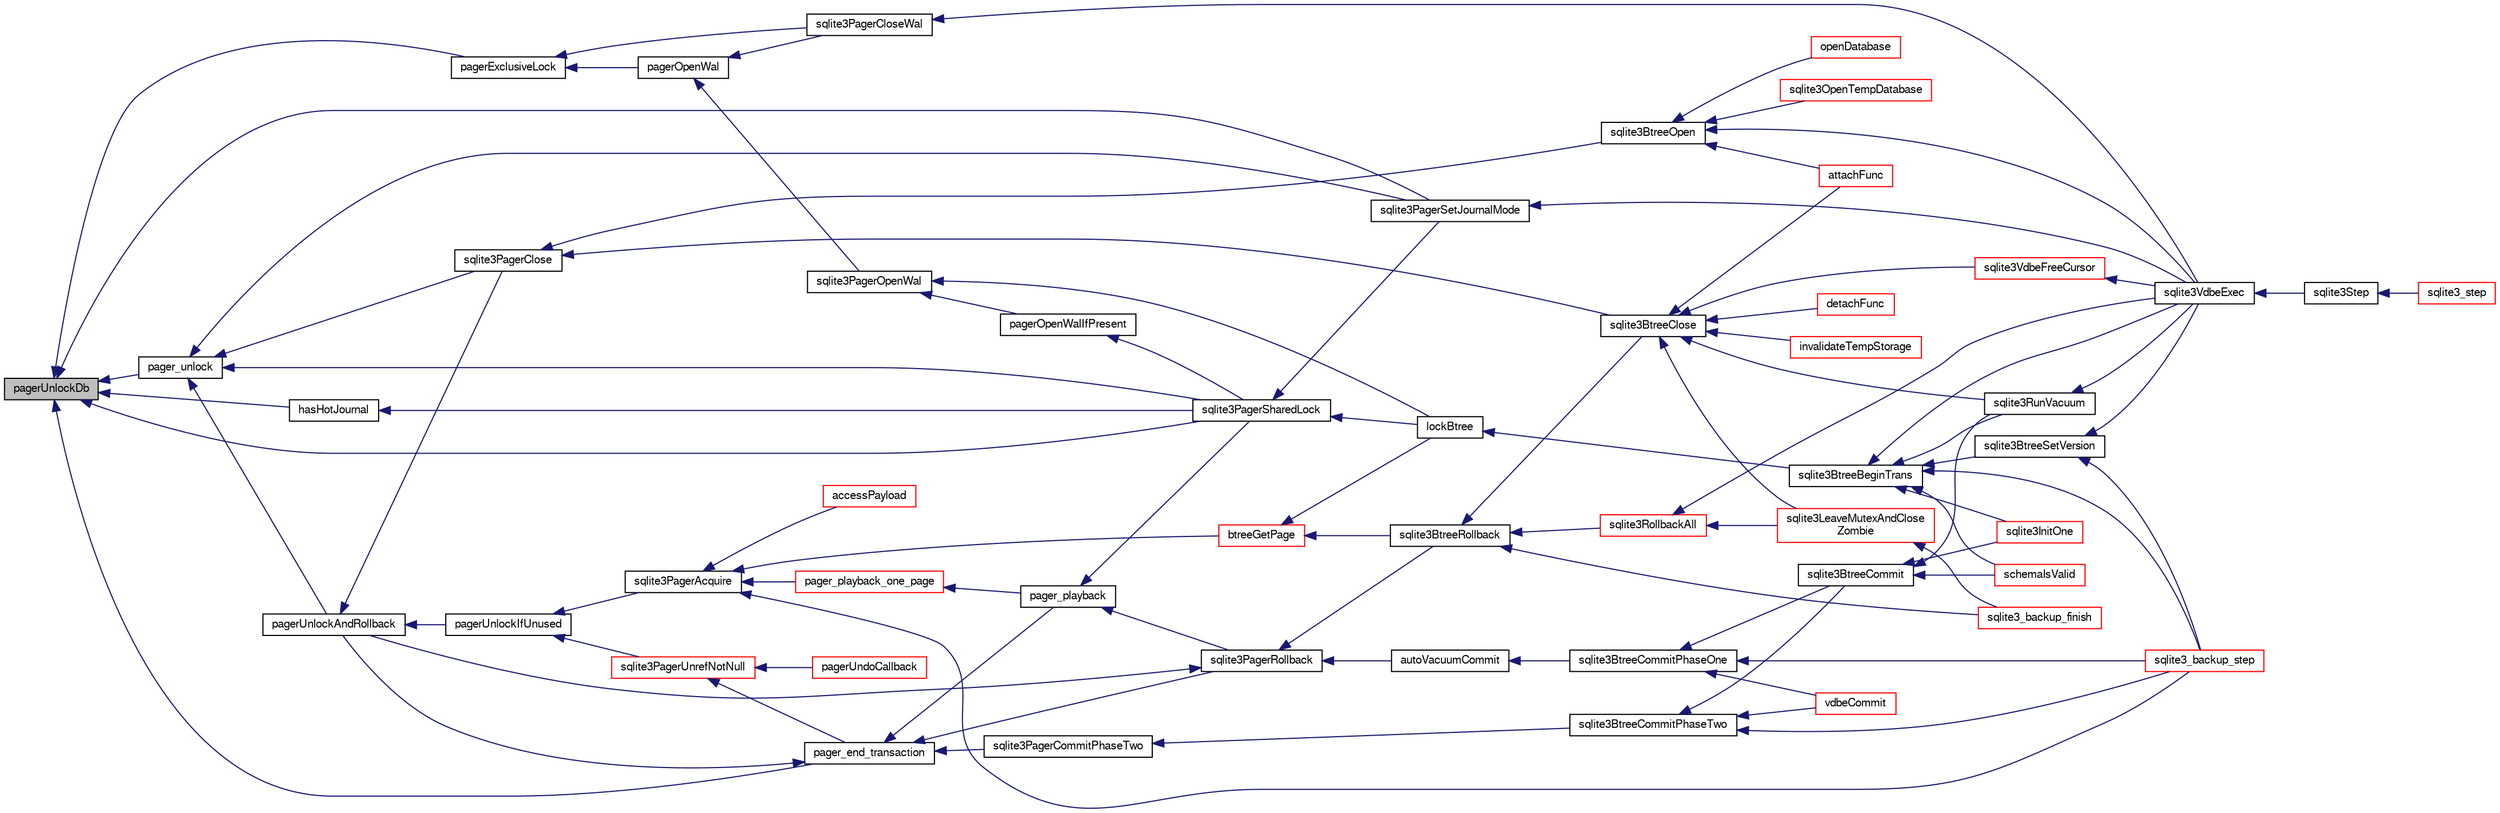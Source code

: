 digraph "pagerUnlockDb"
{
  edge [fontname="FreeSans",fontsize="10",labelfontname="FreeSans",labelfontsize="10"];
  node [fontname="FreeSans",fontsize="10",shape=record];
  rankdir="LR";
  Node208154 [label="pagerUnlockDb",height=0.2,width=0.4,color="black", fillcolor="grey75", style="filled", fontcolor="black"];
  Node208154 -> Node208155 [dir="back",color="midnightblue",fontsize="10",style="solid",fontname="FreeSans"];
  Node208155 [label="pager_unlock",height=0.2,width=0.4,color="black", fillcolor="white", style="filled",URL="$sqlite3_8c.html#a5b54bd09bd76fa68eb6310fbf9bbaf20"];
  Node208155 -> Node208156 [dir="back",color="midnightblue",fontsize="10",style="solid",fontname="FreeSans"];
  Node208156 [label="pagerUnlockAndRollback",height=0.2,width=0.4,color="black", fillcolor="white", style="filled",URL="$sqlite3_8c.html#a02d96b7bf62c3b13ba905d168914518c"];
  Node208156 -> Node208157 [dir="back",color="midnightblue",fontsize="10",style="solid",fontname="FreeSans"];
  Node208157 [label="sqlite3PagerClose",height=0.2,width=0.4,color="black", fillcolor="white", style="filled",URL="$sqlite3_8c.html#af94b1f96b60689fd09422cce2c85f53f"];
  Node208157 -> Node208158 [dir="back",color="midnightblue",fontsize="10",style="solid",fontname="FreeSans"];
  Node208158 [label="sqlite3BtreeOpen",height=0.2,width=0.4,color="black", fillcolor="white", style="filled",URL="$sqlite3_8c.html#a13dcb44dc34af6ce9d38de9c5aa975f9"];
  Node208158 -> Node208159 [dir="back",color="midnightblue",fontsize="10",style="solid",fontname="FreeSans"];
  Node208159 [label="sqlite3VdbeExec",height=0.2,width=0.4,color="black", fillcolor="white", style="filled",URL="$sqlite3_8c.html#a8ce40a614bdc56719c4d642b1e4dfb21"];
  Node208159 -> Node208160 [dir="back",color="midnightblue",fontsize="10",style="solid",fontname="FreeSans"];
  Node208160 [label="sqlite3Step",height=0.2,width=0.4,color="black", fillcolor="white", style="filled",URL="$sqlite3_8c.html#a3f2872e873e2758a4beedad1d5113554"];
  Node208160 -> Node208161 [dir="back",color="midnightblue",fontsize="10",style="solid",fontname="FreeSans"];
  Node208161 [label="sqlite3_step",height=0.2,width=0.4,color="red", fillcolor="white", style="filled",URL="$sqlite3_8h.html#ac1e491ce36b7471eb28387f7d3c74334"];
  Node208158 -> Node208187 [dir="back",color="midnightblue",fontsize="10",style="solid",fontname="FreeSans"];
  Node208187 [label="attachFunc",height=0.2,width=0.4,color="red", fillcolor="white", style="filled",URL="$sqlite3_8c.html#a69cb751a7da501b9a0aa37e0d7c3eaf7"];
  Node208158 -> Node208420 [dir="back",color="midnightblue",fontsize="10",style="solid",fontname="FreeSans"];
  Node208420 [label="sqlite3OpenTempDatabase",height=0.2,width=0.4,color="red", fillcolor="white", style="filled",URL="$sqlite3_8c.html#aaf3088380b731428b72d3b5777f93755"];
  Node208158 -> Node208394 [dir="back",color="midnightblue",fontsize="10",style="solid",fontname="FreeSans"];
  Node208394 [label="openDatabase",height=0.2,width=0.4,color="red", fillcolor="white", style="filled",URL="$sqlite3_8c.html#a6a9c3bc3a64234e863413f41db473758"];
  Node208157 -> Node208425 [dir="back",color="midnightblue",fontsize="10",style="solid",fontname="FreeSans"];
  Node208425 [label="sqlite3BtreeClose",height=0.2,width=0.4,color="black", fillcolor="white", style="filled",URL="$sqlite3_8c.html#a729b65009b66a99200496b09c124df01"];
  Node208425 -> Node208426 [dir="back",color="midnightblue",fontsize="10",style="solid",fontname="FreeSans"];
  Node208426 [label="sqlite3VdbeFreeCursor",height=0.2,width=0.4,color="red", fillcolor="white", style="filled",URL="$sqlite3_8c.html#a0f9084083e1d0639708934630f33d6ef"];
  Node208426 -> Node208159 [dir="back",color="midnightblue",fontsize="10",style="solid",fontname="FreeSans"];
  Node208425 -> Node208187 [dir="back",color="midnightblue",fontsize="10",style="solid",fontname="FreeSans"];
  Node208425 -> Node208374 [dir="back",color="midnightblue",fontsize="10",style="solid",fontname="FreeSans"];
  Node208374 [label="detachFunc",height=0.2,width=0.4,color="red", fillcolor="white", style="filled",URL="$sqlite3_8c.html#a2b3dd04cb87abd088926ab0082a60b77"];
  Node208425 -> Node208375 [dir="back",color="midnightblue",fontsize="10",style="solid",fontname="FreeSans"];
  Node208375 [label="invalidateTempStorage",height=0.2,width=0.4,color="red", fillcolor="white", style="filled",URL="$sqlite3_8c.html#a759777a1eb3c3e96a5af94932b39e69a"];
  Node208425 -> Node208345 [dir="back",color="midnightblue",fontsize="10",style="solid",fontname="FreeSans"];
  Node208345 [label="sqlite3RunVacuum",height=0.2,width=0.4,color="black", fillcolor="white", style="filled",URL="$sqlite3_8c.html#a5e83ddc7b3e7e8e79ad5d1fc92de1d2f"];
  Node208345 -> Node208159 [dir="back",color="midnightblue",fontsize="10",style="solid",fontname="FreeSans"];
  Node208425 -> Node208388 [dir="back",color="midnightblue",fontsize="10",style="solid",fontname="FreeSans"];
  Node208388 [label="sqlite3LeaveMutexAndClose\lZombie",height=0.2,width=0.4,color="red", fillcolor="white", style="filled",URL="$sqlite3_8c.html#afe3a37c29dcb0fe9fc15fe07a3976f59"];
  Node208388 -> Node208389 [dir="back",color="midnightblue",fontsize="10",style="solid",fontname="FreeSans"];
  Node208389 [label="sqlite3_backup_finish",height=0.2,width=0.4,color="red", fillcolor="white", style="filled",URL="$sqlite3_8h.html#a176857dd58d99be53b6d7305533e0048"];
  Node208156 -> Node208430 [dir="back",color="midnightblue",fontsize="10",style="solid",fontname="FreeSans"];
  Node208430 [label="pagerUnlockIfUnused",height=0.2,width=0.4,color="black", fillcolor="white", style="filled",URL="$sqlite3_8c.html#abf547f4276efb6f10262f7fde1e4d065"];
  Node208430 -> Node208431 [dir="back",color="midnightblue",fontsize="10",style="solid",fontname="FreeSans"];
  Node208431 [label="sqlite3PagerAcquire",height=0.2,width=0.4,color="black", fillcolor="white", style="filled",URL="$sqlite3_8c.html#a22a53daafd2bd778cda390312651f994"];
  Node208431 -> Node208432 [dir="back",color="midnightblue",fontsize="10",style="solid",fontname="FreeSans"];
  Node208432 [label="pager_playback_one_page",height=0.2,width=0.4,color="red", fillcolor="white", style="filled",URL="$sqlite3_8c.html#adfca1dee9939482792fe2b4ed982d00e"];
  Node208432 -> Node208433 [dir="back",color="midnightblue",fontsize="10",style="solid",fontname="FreeSans"];
  Node208433 [label="pager_playback",height=0.2,width=0.4,color="black", fillcolor="white", style="filled",URL="$sqlite3_8c.html#a9d9a750a9fc76eb4b668c8a16b164a65"];
  Node208433 -> Node208434 [dir="back",color="midnightblue",fontsize="10",style="solid",fontname="FreeSans"];
  Node208434 [label="sqlite3PagerSharedLock",height=0.2,width=0.4,color="black", fillcolor="white", style="filled",URL="$sqlite3_8c.html#a58c197b629fb6eaacf96c7add57c70df"];
  Node208434 -> Node208435 [dir="back",color="midnightblue",fontsize="10",style="solid",fontname="FreeSans"];
  Node208435 [label="sqlite3PagerSetJournalMode",height=0.2,width=0.4,color="black", fillcolor="white", style="filled",URL="$sqlite3_8c.html#afb929a0a4553cda84de16180ddbd09f7"];
  Node208435 -> Node208159 [dir="back",color="midnightblue",fontsize="10",style="solid",fontname="FreeSans"];
  Node208434 -> Node208436 [dir="back",color="midnightblue",fontsize="10",style="solid",fontname="FreeSans"];
  Node208436 [label="lockBtree",height=0.2,width=0.4,color="black", fillcolor="white", style="filled",URL="$sqlite3_8c.html#a5b808194d3178be15705a420265cee9d"];
  Node208436 -> Node208437 [dir="back",color="midnightblue",fontsize="10",style="solid",fontname="FreeSans"];
  Node208437 [label="sqlite3BtreeBeginTrans",height=0.2,width=0.4,color="black", fillcolor="white", style="filled",URL="$sqlite3_8c.html#a52d6706df15c67c22aa7d0e290c16bf5"];
  Node208437 -> Node208438 [dir="back",color="midnightblue",fontsize="10",style="solid",fontname="FreeSans"];
  Node208438 [label="sqlite3BtreeSetVersion",height=0.2,width=0.4,color="black", fillcolor="white", style="filled",URL="$sqlite3_8c.html#a2db3061b5c557699a47415ca0342ba01"];
  Node208438 -> Node208372 [dir="back",color="midnightblue",fontsize="10",style="solid",fontname="FreeSans"];
  Node208372 [label="sqlite3_backup_step",height=0.2,width=0.4,color="red", fillcolor="white", style="filled",URL="$sqlite3_8h.html#a1699b75e98d082eebc465a9e64c35269"];
  Node208438 -> Node208159 [dir="back",color="midnightblue",fontsize="10",style="solid",fontname="FreeSans"];
  Node208437 -> Node208372 [dir="back",color="midnightblue",fontsize="10",style="solid",fontname="FreeSans"];
  Node208437 -> Node208159 [dir="back",color="midnightblue",fontsize="10",style="solid",fontname="FreeSans"];
  Node208437 -> Node208185 [dir="back",color="midnightblue",fontsize="10",style="solid",fontname="FreeSans"];
  Node208185 [label="sqlite3InitOne",height=0.2,width=0.4,color="red", fillcolor="white", style="filled",URL="$sqlite3_8c.html#ac4318b25df65269906b0379251fe9b85"];
  Node208437 -> Node208370 [dir="back",color="midnightblue",fontsize="10",style="solid",fontname="FreeSans"];
  Node208370 [label="schemaIsValid",height=0.2,width=0.4,color="red", fillcolor="white", style="filled",URL="$sqlite3_8c.html#a7c466fe28e7ca6f46b8bf72c46d9738d"];
  Node208437 -> Node208345 [dir="back",color="midnightblue",fontsize="10",style="solid",fontname="FreeSans"];
  Node208433 -> Node208439 [dir="back",color="midnightblue",fontsize="10",style="solid",fontname="FreeSans"];
  Node208439 [label="sqlite3PagerRollback",height=0.2,width=0.4,color="black", fillcolor="white", style="filled",URL="$sqlite3_8c.html#afdd2ecbb97b7a716892ff6bd10c7dfd0"];
  Node208439 -> Node208156 [dir="back",color="midnightblue",fontsize="10",style="solid",fontname="FreeSans"];
  Node208439 -> Node208440 [dir="back",color="midnightblue",fontsize="10",style="solid",fontname="FreeSans"];
  Node208440 [label="autoVacuumCommit",height=0.2,width=0.4,color="black", fillcolor="white", style="filled",URL="$sqlite3_8c.html#a809d22c6311135ae3048adf41febaef0"];
  Node208440 -> Node208441 [dir="back",color="midnightblue",fontsize="10",style="solid",fontname="FreeSans"];
  Node208441 [label="sqlite3BtreeCommitPhaseOne",height=0.2,width=0.4,color="black", fillcolor="white", style="filled",URL="$sqlite3_8c.html#ae266cba101e64ad99a166f237532e262"];
  Node208441 -> Node208442 [dir="back",color="midnightblue",fontsize="10",style="solid",fontname="FreeSans"];
  Node208442 [label="sqlite3BtreeCommit",height=0.2,width=0.4,color="black", fillcolor="white", style="filled",URL="$sqlite3_8c.html#a8e56ab314556935f9f73080147d26419"];
  Node208442 -> Node208185 [dir="back",color="midnightblue",fontsize="10",style="solid",fontname="FreeSans"];
  Node208442 -> Node208370 [dir="back",color="midnightblue",fontsize="10",style="solid",fontname="FreeSans"];
  Node208442 -> Node208345 [dir="back",color="midnightblue",fontsize="10",style="solid",fontname="FreeSans"];
  Node208441 -> Node208372 [dir="back",color="midnightblue",fontsize="10",style="solid",fontname="FreeSans"];
  Node208441 -> Node208443 [dir="back",color="midnightblue",fontsize="10",style="solid",fontname="FreeSans"];
  Node208443 [label="vdbeCommit",height=0.2,width=0.4,color="red", fillcolor="white", style="filled",URL="$sqlite3_8c.html#a5d7f1e0625451b987728f600cfe1b92d"];
  Node208439 -> Node208444 [dir="back",color="midnightblue",fontsize="10",style="solid",fontname="FreeSans"];
  Node208444 [label="sqlite3BtreeRollback",height=0.2,width=0.4,color="black", fillcolor="white", style="filled",URL="$sqlite3_8c.html#a317473acdafdd688385c8954f09de186"];
  Node208444 -> Node208425 [dir="back",color="midnightblue",fontsize="10",style="solid",fontname="FreeSans"];
  Node208444 -> Node208389 [dir="back",color="midnightblue",fontsize="10",style="solid",fontname="FreeSans"];
  Node208444 -> Node208377 [dir="back",color="midnightblue",fontsize="10",style="solid",fontname="FreeSans"];
  Node208377 [label="sqlite3RollbackAll",height=0.2,width=0.4,color="red", fillcolor="white", style="filled",URL="$sqlite3_8c.html#ad902dd388d73208539f557962e3fe6bb"];
  Node208377 -> Node208159 [dir="back",color="midnightblue",fontsize="10",style="solid",fontname="FreeSans"];
  Node208377 -> Node208388 [dir="back",color="midnightblue",fontsize="10",style="solid",fontname="FreeSans"];
  Node208431 -> Node208449 [dir="back",color="midnightblue",fontsize="10",style="solid",fontname="FreeSans"];
  Node208449 [label="btreeGetPage",height=0.2,width=0.4,color="red", fillcolor="white", style="filled",URL="$sqlite3_8c.html#ac59679e30ceb0190614fbd19a7feb6de"];
  Node208449 -> Node208436 [dir="back",color="midnightblue",fontsize="10",style="solid",fontname="FreeSans"];
  Node208449 -> Node208444 [dir="back",color="midnightblue",fontsize="10",style="solid",fontname="FreeSans"];
  Node208431 -> Node208485 [dir="back",color="midnightblue",fontsize="10",style="solid",fontname="FreeSans"];
  Node208485 [label="accessPayload",height=0.2,width=0.4,color="red", fillcolor="white", style="filled",URL="$sqlite3_8c.html#acf70e6d3cb6afd54d677b3dffb6959d2"];
  Node208431 -> Node208372 [dir="back",color="midnightblue",fontsize="10",style="solid",fontname="FreeSans"];
  Node208430 -> Node208504 [dir="back",color="midnightblue",fontsize="10",style="solid",fontname="FreeSans"];
  Node208504 [label="sqlite3PagerUnrefNotNull",height=0.2,width=0.4,color="red", fillcolor="white", style="filled",URL="$sqlite3_8c.html#a4b314f96f09f5c68c94672e420e31ab9"];
  Node208504 -> Node208505 [dir="back",color="midnightblue",fontsize="10",style="solid",fontname="FreeSans"];
  Node208505 [label="pager_end_transaction",height=0.2,width=0.4,color="black", fillcolor="white", style="filled",URL="$sqlite3_8c.html#a0814e2cfab386b1e3ba74528870339fe"];
  Node208505 -> Node208156 [dir="back",color="midnightblue",fontsize="10",style="solid",fontname="FreeSans"];
  Node208505 -> Node208433 [dir="back",color="midnightblue",fontsize="10",style="solid",fontname="FreeSans"];
  Node208505 -> Node208506 [dir="back",color="midnightblue",fontsize="10",style="solid",fontname="FreeSans"];
  Node208506 [label="sqlite3PagerCommitPhaseTwo",height=0.2,width=0.4,color="black", fillcolor="white", style="filled",URL="$sqlite3_8c.html#a18af1df44bbc3ae598f0559f6fc5861e"];
  Node208506 -> Node208507 [dir="back",color="midnightblue",fontsize="10",style="solid",fontname="FreeSans"];
  Node208507 [label="sqlite3BtreeCommitPhaseTwo",height=0.2,width=0.4,color="black", fillcolor="white", style="filled",URL="$sqlite3_8c.html#a84764f43cb4ca50bcac1fc674e8d6dd9"];
  Node208507 -> Node208442 [dir="back",color="midnightblue",fontsize="10",style="solid",fontname="FreeSans"];
  Node208507 -> Node208372 [dir="back",color="midnightblue",fontsize="10",style="solid",fontname="FreeSans"];
  Node208507 -> Node208443 [dir="back",color="midnightblue",fontsize="10",style="solid",fontname="FreeSans"];
  Node208505 -> Node208439 [dir="back",color="midnightblue",fontsize="10",style="solid",fontname="FreeSans"];
  Node208504 -> Node208508 [dir="back",color="midnightblue",fontsize="10",style="solid",fontname="FreeSans"];
  Node208508 [label="pagerUndoCallback",height=0.2,width=0.4,color="red", fillcolor="white", style="filled",URL="$sqlite3_8c.html#aca578b7eaed97dbbc2219eb67e1de24f"];
  Node208155 -> Node208157 [dir="back",color="midnightblue",fontsize="10",style="solid",fontname="FreeSans"];
  Node208155 -> Node208434 [dir="back",color="midnightblue",fontsize="10",style="solid",fontname="FreeSans"];
  Node208155 -> Node208435 [dir="back",color="midnightblue",fontsize="10",style="solid",fontname="FreeSans"];
  Node208154 -> Node208505 [dir="back",color="midnightblue",fontsize="10",style="solid",fontname="FreeSans"];
  Node208154 -> Node208542 [dir="back",color="midnightblue",fontsize="10",style="solid",fontname="FreeSans"];
  Node208542 [label="hasHotJournal",height=0.2,width=0.4,color="black", fillcolor="white", style="filled",URL="$sqlite3_8c.html#a875dc699b7a0e8ab6ba19170e5096d5e"];
  Node208542 -> Node208434 [dir="back",color="midnightblue",fontsize="10",style="solid",fontname="FreeSans"];
  Node208154 -> Node208434 [dir="back",color="midnightblue",fontsize="10",style="solid",fontname="FreeSans"];
  Node208154 -> Node208435 [dir="back",color="midnightblue",fontsize="10",style="solid",fontname="FreeSans"];
  Node208154 -> Node208543 [dir="back",color="midnightblue",fontsize="10",style="solid",fontname="FreeSans"];
  Node208543 [label="pagerExclusiveLock",height=0.2,width=0.4,color="black", fillcolor="white", style="filled",URL="$sqlite3_8c.html#a7f978cc8af52489d388024ebf2b88112"];
  Node208543 -> Node208544 [dir="back",color="midnightblue",fontsize="10",style="solid",fontname="FreeSans"];
  Node208544 [label="pagerOpenWal",height=0.2,width=0.4,color="black", fillcolor="white", style="filled",URL="$sqlite3_8c.html#acb6f84b34748805df0403a052d18eaf1"];
  Node208544 -> Node208545 [dir="back",color="midnightblue",fontsize="10",style="solid",fontname="FreeSans"];
  Node208545 [label="sqlite3PagerOpenWal",height=0.2,width=0.4,color="black", fillcolor="white", style="filled",URL="$sqlite3_8c.html#a5e4116ab2def31c2c36e557fc6811d0d"];
  Node208545 -> Node208546 [dir="back",color="midnightblue",fontsize="10",style="solid",fontname="FreeSans"];
  Node208546 [label="pagerOpenWalIfPresent",height=0.2,width=0.4,color="black", fillcolor="white", style="filled",URL="$sqlite3_8c.html#a53aeec46642c01ab2de938e8bd00b0e3"];
  Node208546 -> Node208434 [dir="back",color="midnightblue",fontsize="10",style="solid",fontname="FreeSans"];
  Node208545 -> Node208436 [dir="back",color="midnightblue",fontsize="10",style="solid",fontname="FreeSans"];
  Node208544 -> Node208547 [dir="back",color="midnightblue",fontsize="10",style="solid",fontname="FreeSans"];
  Node208547 [label="sqlite3PagerCloseWal",height=0.2,width=0.4,color="black", fillcolor="white", style="filled",URL="$sqlite3_8c.html#ac62d7d3d29214a7cad25fdd88e7c7a74"];
  Node208547 -> Node208159 [dir="back",color="midnightblue",fontsize="10",style="solid",fontname="FreeSans"];
  Node208543 -> Node208547 [dir="back",color="midnightblue",fontsize="10",style="solid",fontname="FreeSans"];
}
